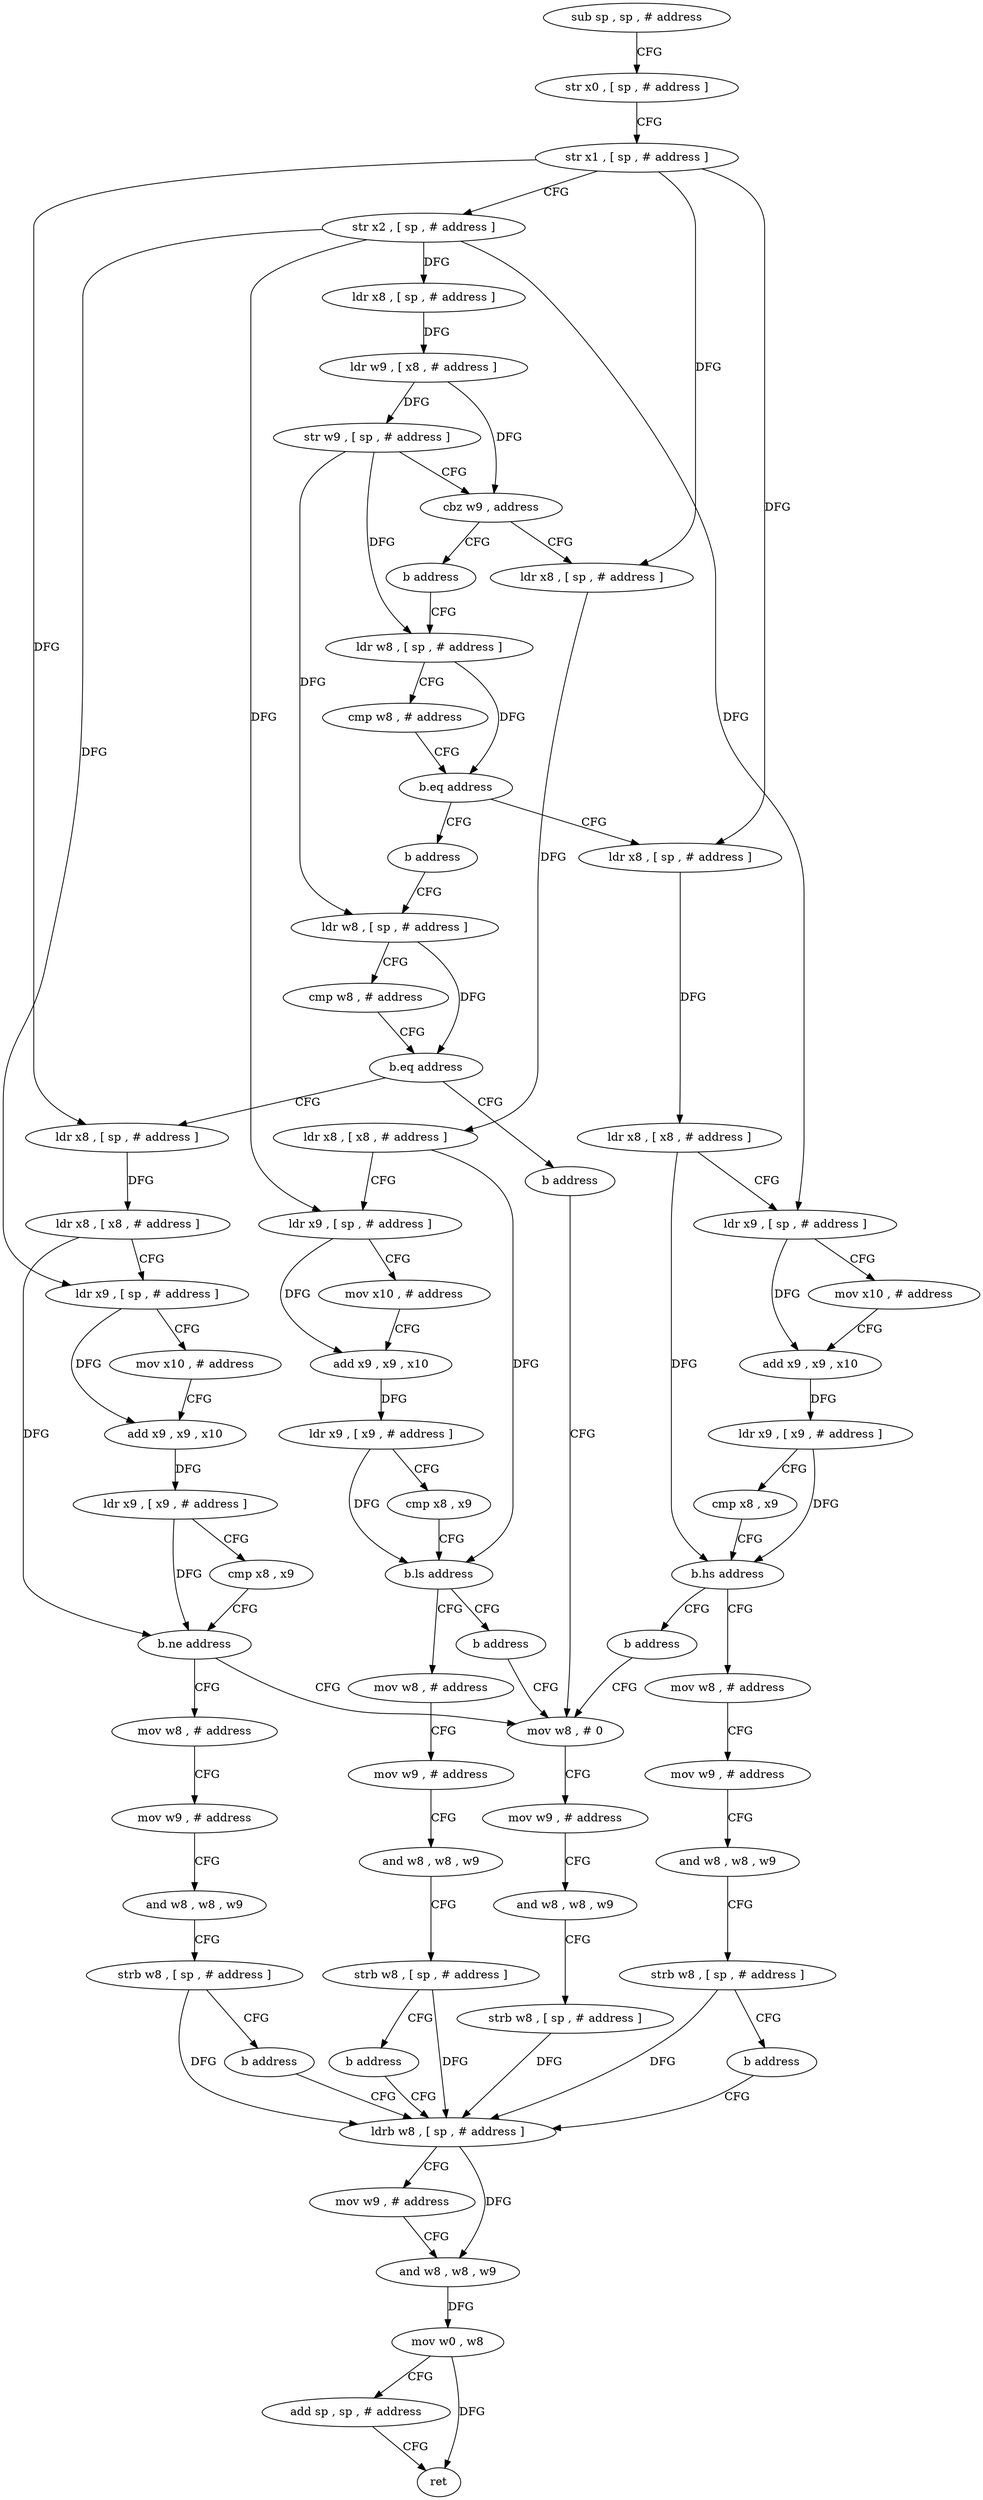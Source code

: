digraph "func" {
"4218644" [label = "sub sp , sp , # address" ]
"4218648" [label = "str x0 , [ sp , # address ]" ]
"4218652" [label = "str x1 , [ sp , # address ]" ]
"4218656" [label = "str x2 , [ sp , # address ]" ]
"4218660" [label = "ldr x8 , [ sp , # address ]" ]
"4218664" [label = "ldr w9 , [ x8 , # address ]" ]
"4218668" [label = "str w9 , [ sp , # address ]" ]
"4218672" [label = "cbz w9 , address" ]
"4218712" [label = "ldr x8 , [ sp , # address ]" ]
"4218676" [label = "b address" ]
"4218716" [label = "ldr x8 , [ x8 , # address ]" ]
"4218720" [label = "ldr x9 , [ sp , # address ]" ]
"4218724" [label = "mov x10 , # address" ]
"4218728" [label = "add x9 , x9 , x10" ]
"4218732" [label = "ldr x9 , [ x9 , # address ]" ]
"4218736" [label = "cmp x8 , x9" ]
"4218740" [label = "b.ls address" ]
"4218764" [label = "b address" ]
"4218744" [label = "mov w8 , # address" ]
"4218680" [label = "ldr w8 , [ sp , # address ]" ]
"4218876" [label = "mov w8 , # 0" ]
"4218748" [label = "mov w9 , # address" ]
"4218752" [label = "and w8 , w8 , w9" ]
"4218756" [label = "strb w8 , [ sp , # address ]" ]
"4218760" [label = "b address" ]
"4218892" [label = "ldrb w8 , [ sp , # address ]" ]
"4218684" [label = "cmp w8 , # address" ]
"4218688" [label = "b.eq address" ]
"4218768" [label = "ldr x8 , [ sp , # address ]" ]
"4218692" [label = "b address" ]
"4218880" [label = "mov w9 , # address" ]
"4218884" [label = "and w8 , w8 , w9" ]
"4218888" [label = "strb w8 , [ sp , # address ]" ]
"4218896" [label = "mov w9 , # address" ]
"4218900" [label = "and w8 , w8 , w9" ]
"4218904" [label = "mov w0 , w8" ]
"4218908" [label = "add sp , sp , # address" ]
"4218912" [label = "ret" ]
"4218772" [label = "ldr x8 , [ x8 , # address ]" ]
"4218776" [label = "ldr x9 , [ sp , # address ]" ]
"4218780" [label = "mov x10 , # address" ]
"4218784" [label = "add x9 , x9 , x10" ]
"4218788" [label = "ldr x9 , [ x9 , # address ]" ]
"4218792" [label = "cmp x8 , x9" ]
"4218796" [label = "b.hs address" ]
"4218820" [label = "b address" ]
"4218800" [label = "mov w8 , # address" ]
"4218696" [label = "ldr w8 , [ sp , # address ]" ]
"4218804" [label = "mov w9 , # address" ]
"4218808" [label = "and w8 , w8 , w9" ]
"4218812" [label = "strb w8 , [ sp , # address ]" ]
"4218816" [label = "b address" ]
"4218700" [label = "cmp w8 , # address" ]
"4218704" [label = "b.eq address" ]
"4218824" [label = "ldr x8 , [ sp , # address ]" ]
"4218708" [label = "b address" ]
"4218828" [label = "ldr x8 , [ x8 , # address ]" ]
"4218832" [label = "ldr x9 , [ sp , # address ]" ]
"4218836" [label = "mov x10 , # address" ]
"4218840" [label = "add x9 , x9 , x10" ]
"4218844" [label = "ldr x9 , [ x9 , # address ]" ]
"4218848" [label = "cmp x8 , x9" ]
"4218852" [label = "b.ne address" ]
"4218856" [label = "mov w8 , # address" ]
"4218860" [label = "mov w9 , # address" ]
"4218864" [label = "and w8 , w8 , w9" ]
"4218868" [label = "strb w8 , [ sp , # address ]" ]
"4218872" [label = "b address" ]
"4218644" -> "4218648" [ label = "CFG" ]
"4218648" -> "4218652" [ label = "CFG" ]
"4218652" -> "4218656" [ label = "CFG" ]
"4218652" -> "4218712" [ label = "DFG" ]
"4218652" -> "4218768" [ label = "DFG" ]
"4218652" -> "4218824" [ label = "DFG" ]
"4218656" -> "4218660" [ label = "DFG" ]
"4218656" -> "4218720" [ label = "DFG" ]
"4218656" -> "4218776" [ label = "DFG" ]
"4218656" -> "4218832" [ label = "DFG" ]
"4218660" -> "4218664" [ label = "DFG" ]
"4218664" -> "4218668" [ label = "DFG" ]
"4218664" -> "4218672" [ label = "DFG" ]
"4218668" -> "4218672" [ label = "CFG" ]
"4218668" -> "4218680" [ label = "DFG" ]
"4218668" -> "4218696" [ label = "DFG" ]
"4218672" -> "4218712" [ label = "CFG" ]
"4218672" -> "4218676" [ label = "CFG" ]
"4218712" -> "4218716" [ label = "DFG" ]
"4218676" -> "4218680" [ label = "CFG" ]
"4218716" -> "4218720" [ label = "CFG" ]
"4218716" -> "4218740" [ label = "DFG" ]
"4218720" -> "4218724" [ label = "CFG" ]
"4218720" -> "4218728" [ label = "DFG" ]
"4218724" -> "4218728" [ label = "CFG" ]
"4218728" -> "4218732" [ label = "DFG" ]
"4218732" -> "4218736" [ label = "CFG" ]
"4218732" -> "4218740" [ label = "DFG" ]
"4218736" -> "4218740" [ label = "CFG" ]
"4218740" -> "4218764" [ label = "CFG" ]
"4218740" -> "4218744" [ label = "CFG" ]
"4218764" -> "4218876" [ label = "CFG" ]
"4218744" -> "4218748" [ label = "CFG" ]
"4218680" -> "4218684" [ label = "CFG" ]
"4218680" -> "4218688" [ label = "DFG" ]
"4218876" -> "4218880" [ label = "CFG" ]
"4218748" -> "4218752" [ label = "CFG" ]
"4218752" -> "4218756" [ label = "CFG" ]
"4218756" -> "4218760" [ label = "CFG" ]
"4218756" -> "4218892" [ label = "DFG" ]
"4218760" -> "4218892" [ label = "CFG" ]
"4218892" -> "4218896" [ label = "CFG" ]
"4218892" -> "4218900" [ label = "DFG" ]
"4218684" -> "4218688" [ label = "CFG" ]
"4218688" -> "4218768" [ label = "CFG" ]
"4218688" -> "4218692" [ label = "CFG" ]
"4218768" -> "4218772" [ label = "DFG" ]
"4218692" -> "4218696" [ label = "CFG" ]
"4218880" -> "4218884" [ label = "CFG" ]
"4218884" -> "4218888" [ label = "CFG" ]
"4218888" -> "4218892" [ label = "DFG" ]
"4218896" -> "4218900" [ label = "CFG" ]
"4218900" -> "4218904" [ label = "DFG" ]
"4218904" -> "4218908" [ label = "CFG" ]
"4218904" -> "4218912" [ label = "DFG" ]
"4218908" -> "4218912" [ label = "CFG" ]
"4218772" -> "4218776" [ label = "CFG" ]
"4218772" -> "4218796" [ label = "DFG" ]
"4218776" -> "4218780" [ label = "CFG" ]
"4218776" -> "4218784" [ label = "DFG" ]
"4218780" -> "4218784" [ label = "CFG" ]
"4218784" -> "4218788" [ label = "DFG" ]
"4218788" -> "4218792" [ label = "CFG" ]
"4218788" -> "4218796" [ label = "DFG" ]
"4218792" -> "4218796" [ label = "CFG" ]
"4218796" -> "4218820" [ label = "CFG" ]
"4218796" -> "4218800" [ label = "CFG" ]
"4218820" -> "4218876" [ label = "CFG" ]
"4218800" -> "4218804" [ label = "CFG" ]
"4218696" -> "4218700" [ label = "CFG" ]
"4218696" -> "4218704" [ label = "DFG" ]
"4218804" -> "4218808" [ label = "CFG" ]
"4218808" -> "4218812" [ label = "CFG" ]
"4218812" -> "4218816" [ label = "CFG" ]
"4218812" -> "4218892" [ label = "DFG" ]
"4218816" -> "4218892" [ label = "CFG" ]
"4218700" -> "4218704" [ label = "CFG" ]
"4218704" -> "4218824" [ label = "CFG" ]
"4218704" -> "4218708" [ label = "CFG" ]
"4218824" -> "4218828" [ label = "DFG" ]
"4218708" -> "4218876" [ label = "CFG" ]
"4218828" -> "4218832" [ label = "CFG" ]
"4218828" -> "4218852" [ label = "DFG" ]
"4218832" -> "4218836" [ label = "CFG" ]
"4218832" -> "4218840" [ label = "DFG" ]
"4218836" -> "4218840" [ label = "CFG" ]
"4218840" -> "4218844" [ label = "DFG" ]
"4218844" -> "4218848" [ label = "CFG" ]
"4218844" -> "4218852" [ label = "DFG" ]
"4218848" -> "4218852" [ label = "CFG" ]
"4218852" -> "4218876" [ label = "CFG" ]
"4218852" -> "4218856" [ label = "CFG" ]
"4218856" -> "4218860" [ label = "CFG" ]
"4218860" -> "4218864" [ label = "CFG" ]
"4218864" -> "4218868" [ label = "CFG" ]
"4218868" -> "4218872" [ label = "CFG" ]
"4218868" -> "4218892" [ label = "DFG" ]
"4218872" -> "4218892" [ label = "CFG" ]
}

